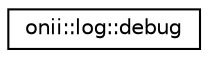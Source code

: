 digraph "Graphical Class Hierarchy"
{
  edge [fontname="Helvetica",fontsize="10",labelfontname="Helvetica",labelfontsize="10"];
  node [fontname="Helvetica",fontsize="10",shape=record];
  rankdir="LR";
  Node1 [label="onii::log::debug",height=0.2,width=0.4,color="black", fillcolor="white", style="filled",URL="$de/de7/classonii_1_1log_1_1debug.html",tooltip="Log level for debugging. "];
}
